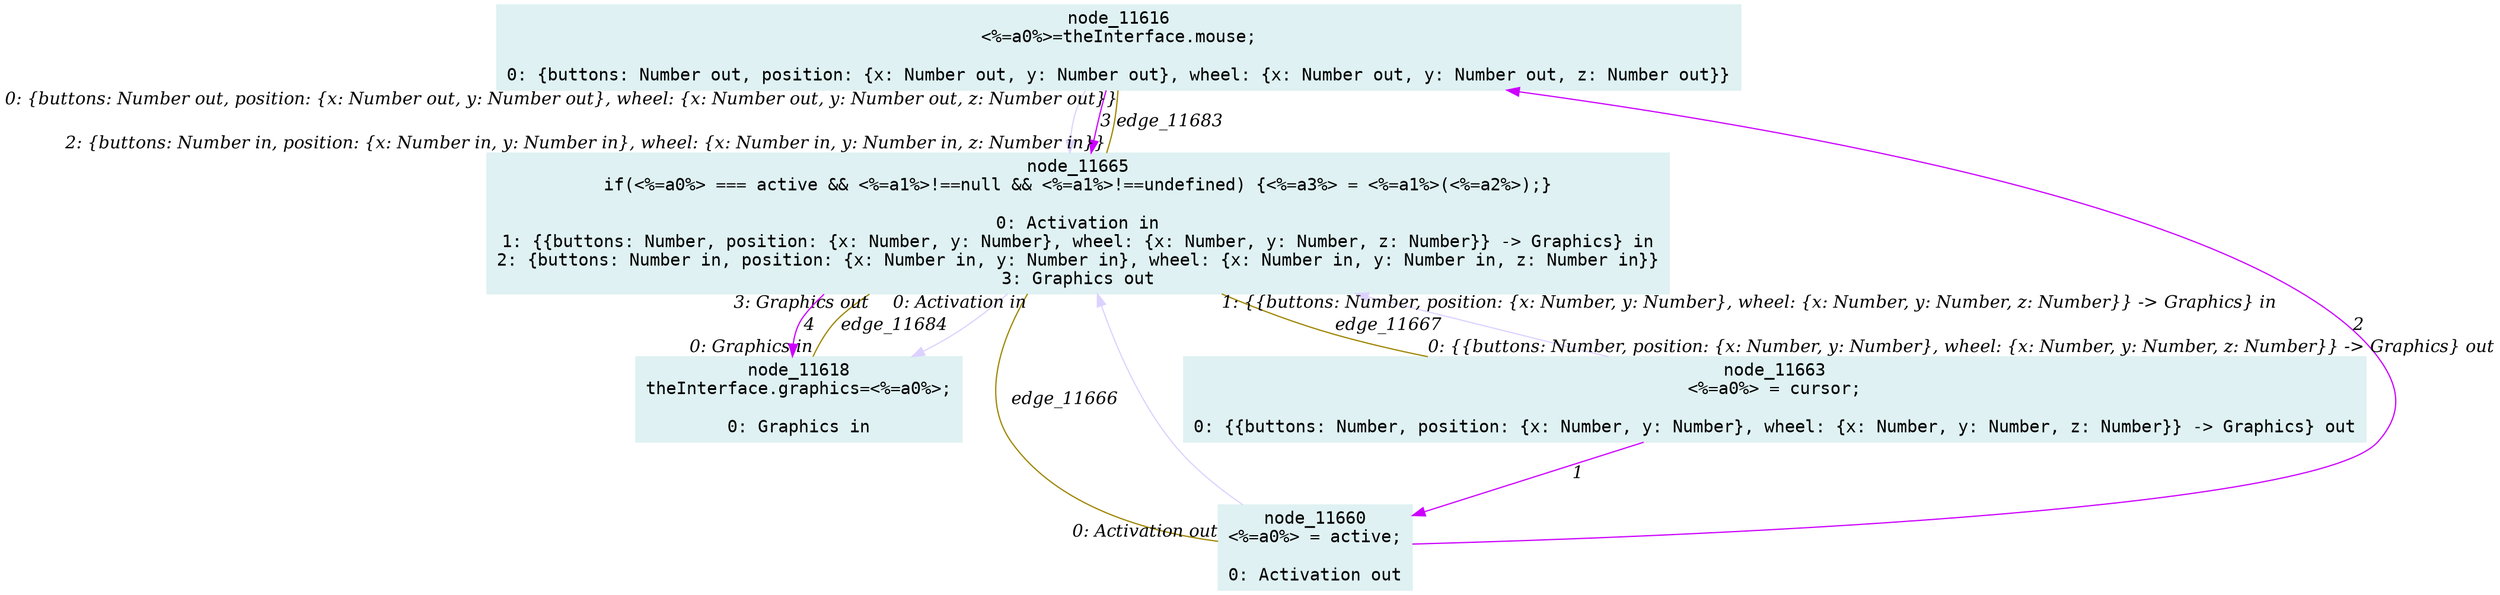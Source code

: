 digraph g{node_11616 [shape="box", style="filled", color="#dff1f2", fontname="Courier", label="node_11616
<%=a0%>=theInterface.mouse;

0: {buttons: Number out, position: {x: Number out, y: Number out}, wheel: {x: Number out, y: Number out, z: Number out}}" ]
node_11618 [shape="box", style="filled", color="#dff1f2", fontname="Courier", label="node_11618
theInterface.graphics=<%=a0%>;

0: Graphics in" ]
node_11660 [shape="box", style="filled", color="#dff1f2", fontname="Courier", label="node_11660
<%=a0%> = active;

0: Activation out" ]
node_11663 [shape="box", style="filled", color="#dff1f2", fontname="Courier", label="node_11663
<%=a0%> = cursor;

0: {{buttons: Number, position: {x: Number, y: Number}, wheel: {x: Number, y: Number, z: Number}} -> Graphics} out" ]
node_11665 [shape="box", style="filled", color="#dff1f2", fontname="Courier", label="node_11665
if(<%=a0%> === active && <%=a1%>!==null && <%=a1%>!==undefined) {<%=a3%> = <%=a1%>(<%=a2%>);}

0: Activation in
1: {{buttons: Number, position: {x: Number, y: Number}, wheel: {x: Number, y: Number, z: Number}} -> Graphics} in
2: {buttons: Number in, position: {x: Number in, y: Number in}, wheel: {x: Number in, y: Number in, z: Number in}}
3: Graphics out" ]
node_11665 -> node_11618 [dir=forward, arrowHead=normal, fontname="Times-Italic", arrowsize=1, color="#ddd2ff", label="",  headlabel="", taillabel="" ]
node_11616 -> node_11665 [dir=forward, arrowHead=normal, fontname="Times-Italic", arrowsize=1, color="#ddd2ff", label="",  headlabel="", taillabel="" ]
node_11660 -> node_11665 [dir=forward, arrowHead=normal, fontname="Times-Italic", arrowsize=1, color="#ddd2ff", label="",  headlabel="", taillabel="" ]
node_11663 -> node_11665 [dir=forward, arrowHead=normal, fontname="Times-Italic", arrowsize=1, color="#ddd2ff", label="",  headlabel="", taillabel="" ]
node_11663 -> node_11660 [dir=forward, arrowHead=normal, fontname="Times-Italic", arrowsize=1, color="#cc00ff", label="1",  headlabel="", taillabel="" ]
node_11660 -> node_11616 [dir=forward, arrowHead=normal, fontname="Times-Italic", arrowsize=1, color="#cc00ff", label="2",  headlabel="", taillabel="" ]
node_11616 -> node_11665 [dir=forward, arrowHead=normal, fontname="Times-Italic", arrowsize=1, color="#cc00ff", label="3",  headlabel="", taillabel="" ]
node_11665 -> node_11618 [dir=forward, arrowHead=normal, fontname="Times-Italic", arrowsize=1, color="#cc00ff", label="4",  headlabel="", taillabel="" ]
node_11665 -> node_11660 [dir=none, arrowHead=none, fontname="Times-Italic", arrowsize=1, color="#9d8400", label="edge_11666",  headlabel="0: Activation out", taillabel="0: Activation in" ]
node_11665 -> node_11663 [dir=none, arrowHead=none, fontname="Times-Italic", arrowsize=1, color="#9d8400", label="edge_11667",  headlabel="0: {{buttons: Number, position: {x: Number, y: Number}, wheel: {x: Number, y: Number, z: Number}} -> Graphics} out", taillabel="1: {{buttons: Number, position: {x: Number, y: Number}, wheel: {x: Number, y: Number, z: Number}} -> Graphics} in" ]
node_11665 -> node_11616 [dir=none, arrowHead=none, fontname="Times-Italic", arrowsize=1, color="#9d8400", label="edge_11683",  headlabel="0: {buttons: Number out, position: {x: Number out, y: Number out}, wheel: {x: Number out, y: Number out, z: Number out}}", taillabel="2: {buttons: Number in, position: {x: Number in, y: Number in}, wheel: {x: Number in, y: Number in, z: Number in}}" ]
node_11618 -> node_11665 [dir=none, arrowHead=none, fontname="Times-Italic", arrowsize=1, color="#9d8400", label="edge_11684",  headlabel="3: Graphics out", taillabel="0: Graphics in" ]
}